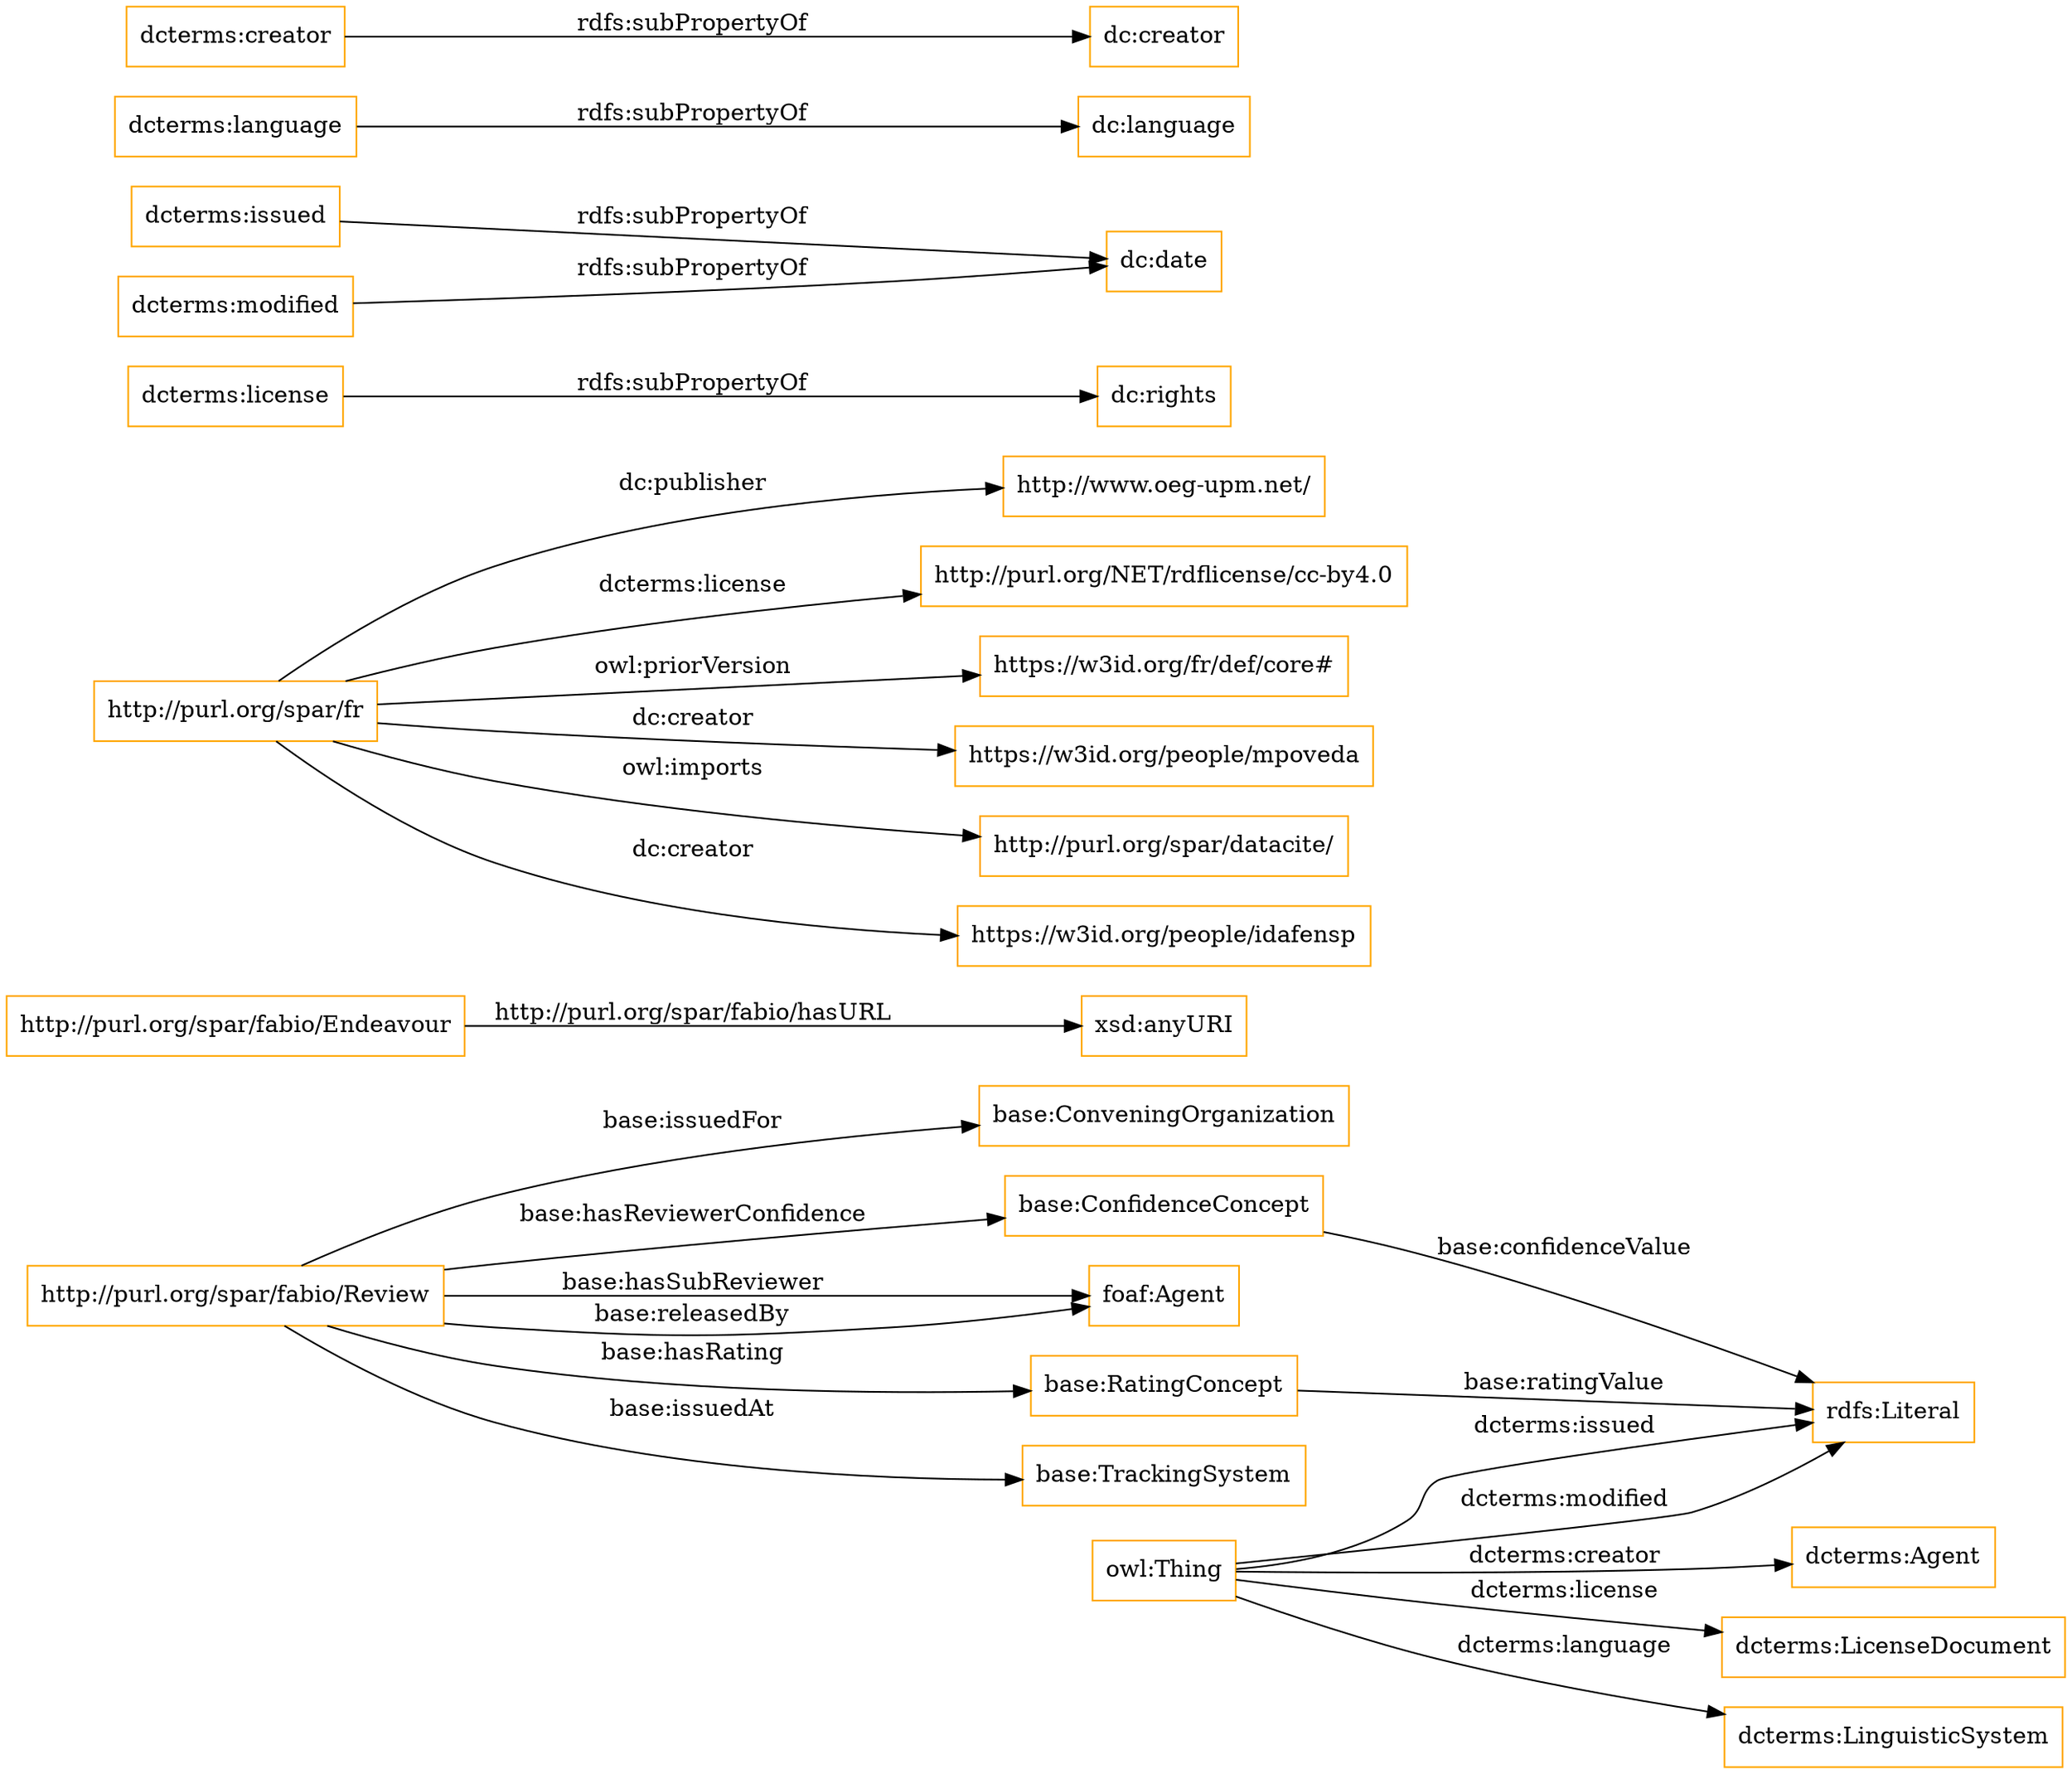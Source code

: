 digraph ar2dtool_diagram { 
rankdir=LR;
size="1501"
node [shape = rectangle, color="orange"]; "base:ConveningOrganization" "base:ConfidenceConcept" "foaf:Agent" "base:RatingConcept" "http://purl.org/spar/fabio/Endeavour" "base:TrackingSystem" "http://purl.org/spar/fabio/Review" "dcterms:Agent" ; /*classes style*/
	"http://purl.org/spar/fr" -> "http://www.oeg-upm.net/" [ label = "dc:publisher" ];
	"http://purl.org/spar/fr" -> "http://purl.org/NET/rdflicense/cc-by4.0" [ label = "dcterms:license" ];
	"http://purl.org/spar/fr" -> "https://w3id.org/fr/def/core#" [ label = "owl:priorVersion" ];
	"http://purl.org/spar/fr" -> "https://w3id.org/people/mpoveda" [ label = "dc:creator" ];
	"http://purl.org/spar/fr" -> "http://purl.org/spar/datacite/" [ label = "owl:imports" ];
	"http://purl.org/spar/fr" -> "https://w3id.org/people/idafensp" [ label = "dc:creator" ];
	"dcterms:license" -> "dc:rights" [ label = "rdfs:subPropertyOf" ];
	"dcterms:issued" -> "dc:date" [ label = "rdfs:subPropertyOf" ];
	"dcterms:modified" -> "dc:date" [ label = "rdfs:subPropertyOf" ];
	"dcterms:language" -> "dc:language" [ label = "rdfs:subPropertyOf" ];
	"dcterms:creator" -> "dc:creator" [ label = "rdfs:subPropertyOf" ];
	"owl:Thing" -> "dcterms:LicenseDocument" [ label = "dcterms:license" ];
	"http://purl.org/spar/fabio/Review" -> "foaf:Agent" [ label = "base:hasSubReviewer" ];
	"owl:Thing" -> "dcterms:LinguisticSystem" [ label = "dcterms:language" ];
	"http://purl.org/spar/fabio/Review" -> "base:RatingConcept" [ label = "base:hasRating" ];
	"http://purl.org/spar/fabio/Review" -> "foaf:Agent" [ label = "base:releasedBy" ];
	"http://purl.org/spar/fabio/Review" -> "base:ConveningOrganization" [ label = "base:issuedFor" ];
	"http://purl.org/spar/fabio/Review" -> "base:TrackingSystem" [ label = "base:issuedAt" ];
	"base:RatingConcept" -> "rdfs:Literal" [ label = "base:ratingValue" ];
	"owl:Thing" -> "dcterms:Agent" [ label = "dcterms:creator" ];
	"owl:Thing" -> "rdfs:Literal" [ label = "dcterms:issued" ];
	"base:ConfidenceConcept" -> "rdfs:Literal" [ label = "base:confidenceValue" ];
	"owl:Thing" -> "rdfs:Literal" [ label = "dcterms:modified" ];
	"http://purl.org/spar/fabio/Endeavour" -> "xsd:anyURI" [ label = "http://purl.org/spar/fabio/hasURL" ];
	"http://purl.org/spar/fabio/Review" -> "base:ConfidenceConcept" [ label = "base:hasReviewerConfidence" ];

}
